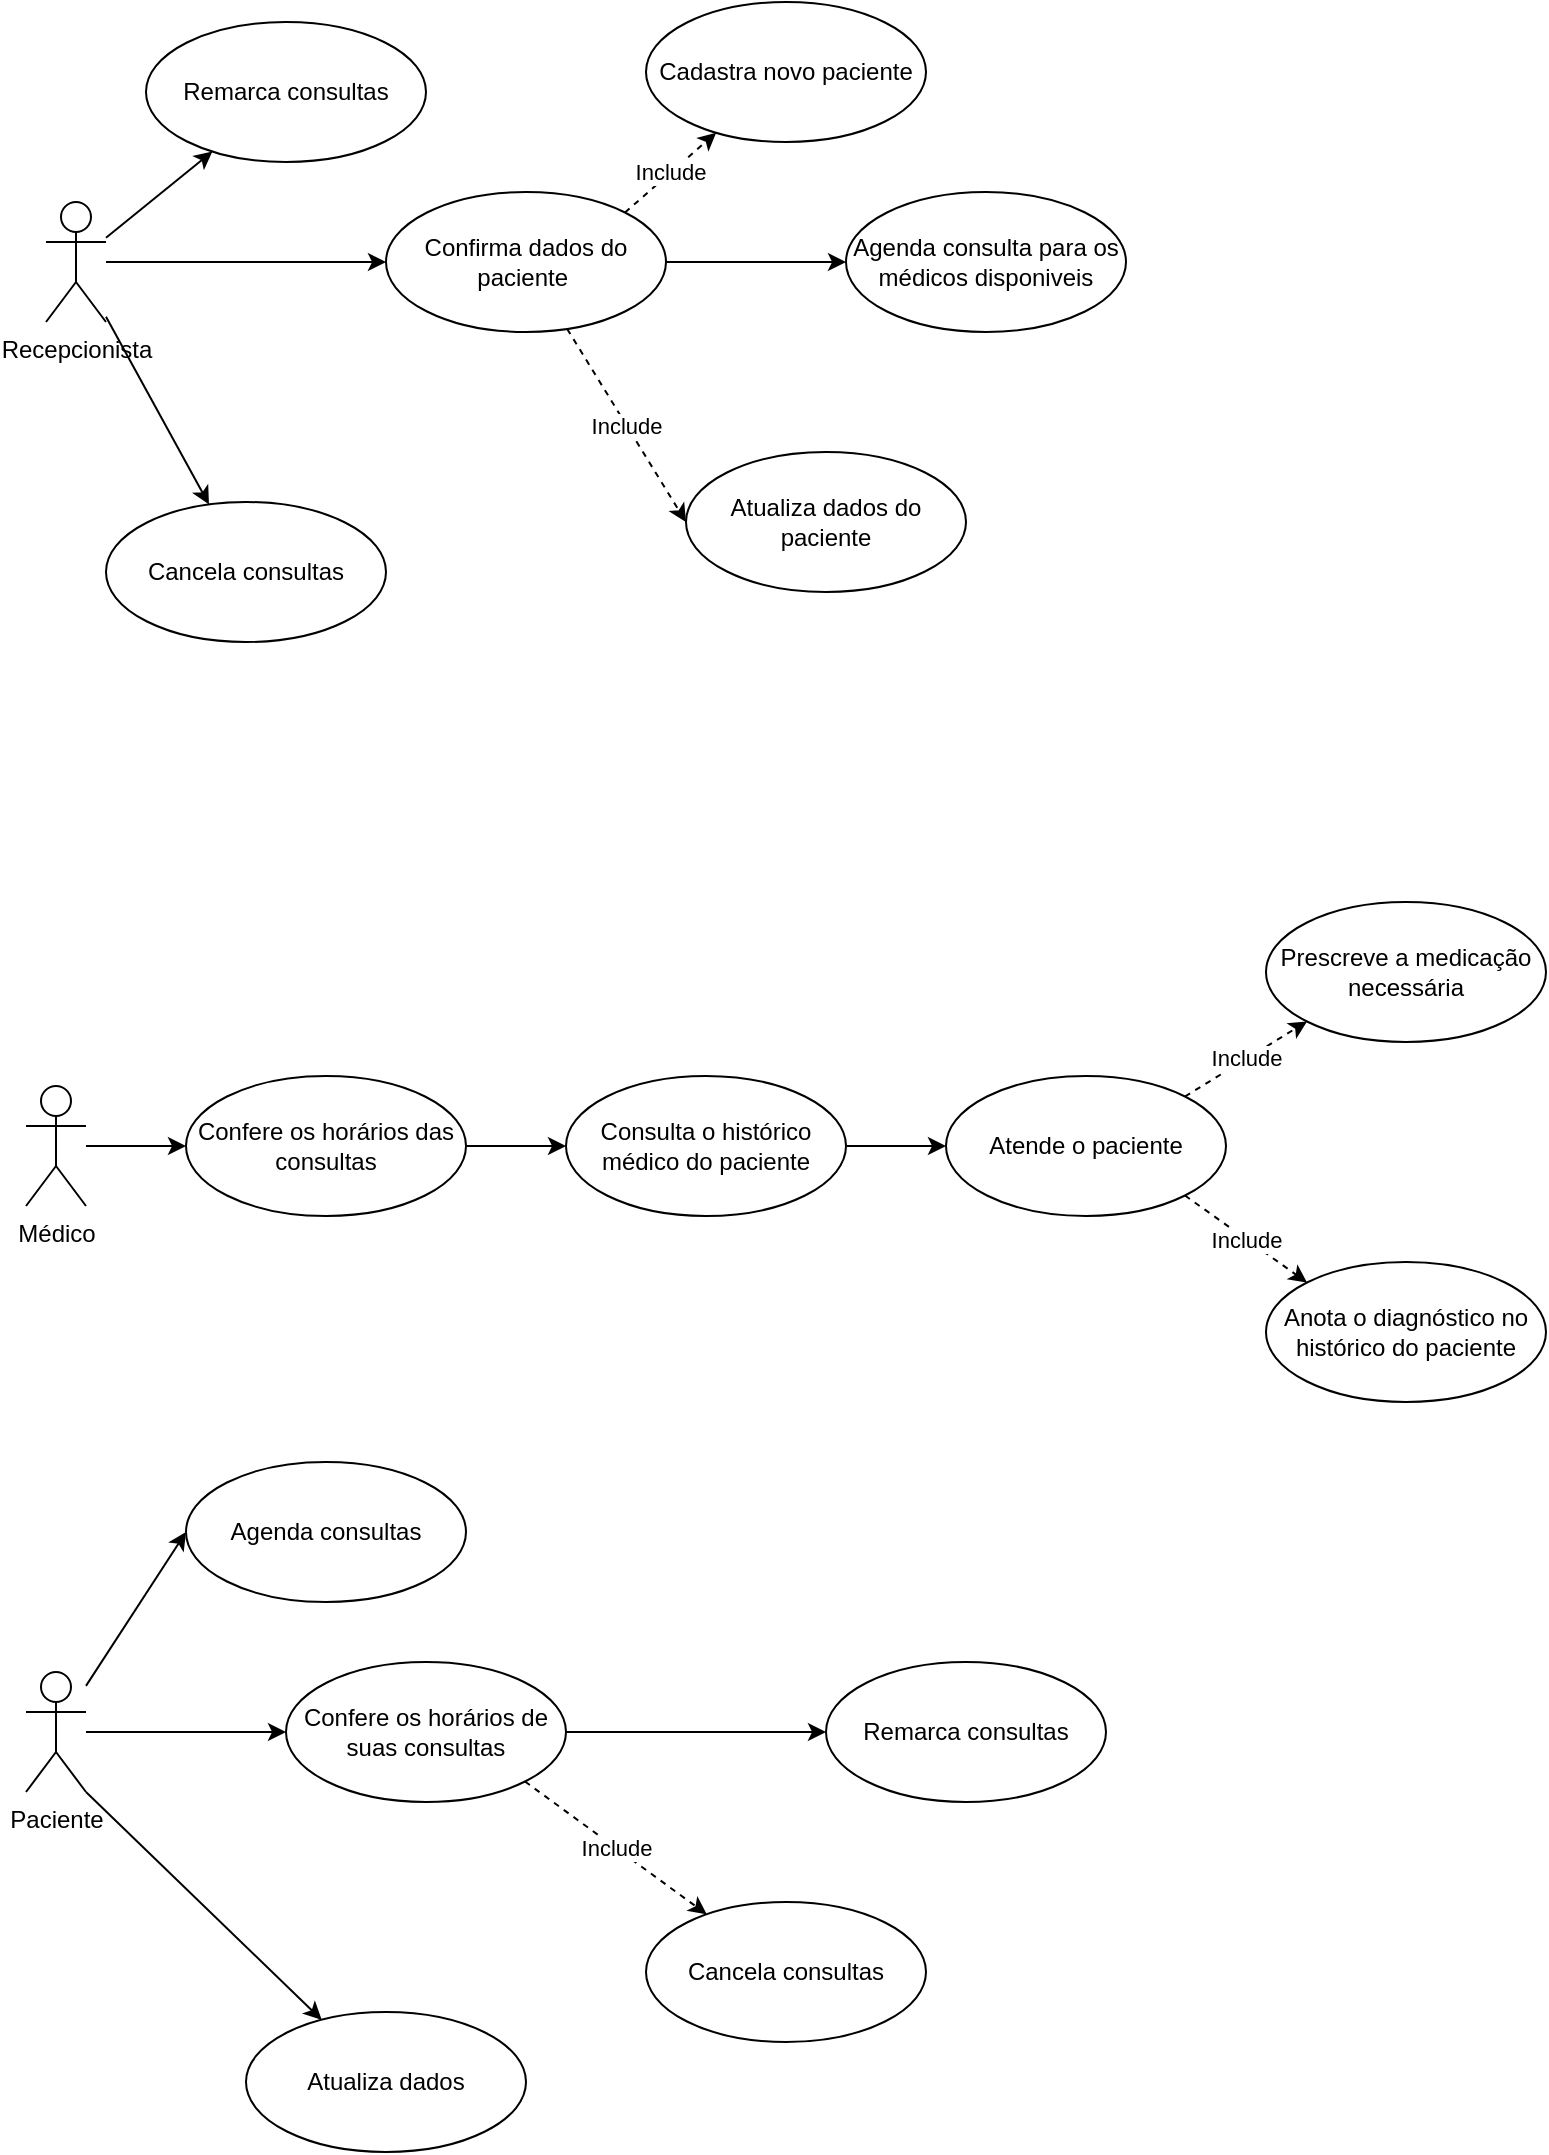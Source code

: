 <mxfile version="24.7.8">
  <diagram name="Página-1" id="2lK6G3VHY1DyKQgSDZ-6">
    <mxGraphModel dx="1393" dy="763" grid="1" gridSize="10" guides="1" tooltips="1" connect="1" arrows="1" fold="1" page="1" pageScale="1" pageWidth="827" pageHeight="1169" math="0" shadow="0">
      <root>
        <mxCell id="0" />
        <mxCell id="1" parent="0" />
        <mxCell id="L1ivaG15v3FqGNyGypL8-5" style="edgeStyle=orthogonalEdgeStyle;rounded=0;orthogonalLoop=1;jettySize=auto;html=1;entryX=0;entryY=0.5;entryDx=0;entryDy=0;" edge="1" parent="1" source="L1ivaG15v3FqGNyGypL8-1" target="L1ivaG15v3FqGNyGypL8-4">
          <mxGeometry relative="1" as="geometry">
            <mxPoint x="130" y="140" as="targetPoint" />
          </mxGeometry>
        </mxCell>
        <mxCell id="L1ivaG15v3FqGNyGypL8-26" style="rounded=0;orthogonalLoop=1;jettySize=auto;html=1;" edge="1" parent="1" source="L1ivaG15v3FqGNyGypL8-1" target="L1ivaG15v3FqGNyGypL8-27">
          <mxGeometry relative="1" as="geometry">
            <mxPoint x="160" y="295" as="targetPoint" />
          </mxGeometry>
        </mxCell>
        <mxCell id="L1ivaG15v3FqGNyGypL8-28" style="rounded=0;orthogonalLoop=1;jettySize=auto;html=1;" edge="1" parent="1" source="L1ivaG15v3FqGNyGypL8-1" target="L1ivaG15v3FqGNyGypL8-29">
          <mxGeometry relative="1" as="geometry">
            <mxPoint x="180" y="55" as="targetPoint" />
          </mxGeometry>
        </mxCell>
        <mxCell id="L1ivaG15v3FqGNyGypL8-1" value="Recepcionista" style="shape=umlActor;verticalLabelPosition=bottom;verticalAlign=top;html=1;outlineConnect=0;" vertex="1" parent="1">
          <mxGeometry x="60" y="110" width="30" height="60" as="geometry" />
        </mxCell>
        <mxCell id="L1ivaG15v3FqGNyGypL8-3" value="Agenda consulta para os médicos disponiveis" style="ellipse;whiteSpace=wrap;html=1;" vertex="1" parent="1">
          <mxGeometry x="460" y="105" width="140" height="70" as="geometry" />
        </mxCell>
        <mxCell id="L1ivaG15v3FqGNyGypL8-7" style="edgeStyle=orthogonalEdgeStyle;rounded=0;orthogonalLoop=1;jettySize=auto;html=1;entryX=0;entryY=0.5;entryDx=0;entryDy=0;" edge="1" parent="1" source="L1ivaG15v3FqGNyGypL8-4" target="L1ivaG15v3FqGNyGypL8-3">
          <mxGeometry relative="1" as="geometry" />
        </mxCell>
        <mxCell id="L1ivaG15v3FqGNyGypL8-24" value="Include" style="rounded=0;orthogonalLoop=1;jettySize=auto;html=1;entryX=0;entryY=0.5;entryDx=0;entryDy=0;dashed=1;" edge="1" parent="1" source="L1ivaG15v3FqGNyGypL8-4" target="L1ivaG15v3FqGNyGypL8-25">
          <mxGeometry relative="1" as="geometry">
            <mxPoint x="510" y="255" as="targetPoint" />
          </mxGeometry>
        </mxCell>
        <mxCell id="L1ivaG15v3FqGNyGypL8-30" value="Include" style="rounded=0;orthogonalLoop=1;jettySize=auto;html=1;exitX=1;exitY=0;exitDx=0;exitDy=0;dashed=1;" edge="1" parent="1" source="L1ivaG15v3FqGNyGypL8-4" target="L1ivaG15v3FqGNyGypL8-31">
          <mxGeometry relative="1" as="geometry">
            <mxPoint x="410" y="55" as="targetPoint" />
          </mxGeometry>
        </mxCell>
        <mxCell id="L1ivaG15v3FqGNyGypL8-4" value="Confirma dados do paciente&amp;nbsp;" style="ellipse;whiteSpace=wrap;html=1;" vertex="1" parent="1">
          <mxGeometry x="230" y="105" width="140" height="70" as="geometry" />
        </mxCell>
        <mxCell id="L1ivaG15v3FqGNyGypL8-19" style="edgeStyle=orthogonalEdgeStyle;rounded=0;orthogonalLoop=1;jettySize=auto;html=1;entryX=0;entryY=0.5;entryDx=0;entryDy=0;" edge="1" parent="1" source="L1ivaG15v3FqGNyGypL8-8" target="L1ivaG15v3FqGNyGypL8-11">
          <mxGeometry relative="1" as="geometry" />
        </mxCell>
        <mxCell id="L1ivaG15v3FqGNyGypL8-8" value="Médico" style="shape=umlActor;verticalLabelPosition=bottom;verticalAlign=top;html=1;" vertex="1" parent="1">
          <mxGeometry x="50" y="552" width="30" height="60" as="geometry" />
        </mxCell>
        <mxCell id="L1ivaG15v3FqGNyGypL8-20" style="edgeStyle=orthogonalEdgeStyle;rounded=0;orthogonalLoop=1;jettySize=auto;html=1;entryX=0;entryY=0.5;entryDx=0;entryDy=0;" edge="1" parent="1" source="L1ivaG15v3FqGNyGypL8-11" target="L1ivaG15v3FqGNyGypL8-12">
          <mxGeometry relative="1" as="geometry" />
        </mxCell>
        <mxCell id="L1ivaG15v3FqGNyGypL8-11" value="Confere os horários das consultas" style="ellipse;whiteSpace=wrap;html=1;" vertex="1" parent="1">
          <mxGeometry x="130" y="547" width="140" height="70" as="geometry" />
        </mxCell>
        <mxCell id="L1ivaG15v3FqGNyGypL8-21" style="edgeStyle=orthogonalEdgeStyle;rounded=0;orthogonalLoop=1;jettySize=auto;html=1;entryX=0;entryY=0.5;entryDx=0;entryDy=0;" edge="1" parent="1" source="L1ivaG15v3FqGNyGypL8-12" target="L1ivaG15v3FqGNyGypL8-13">
          <mxGeometry relative="1" as="geometry" />
        </mxCell>
        <mxCell id="L1ivaG15v3FqGNyGypL8-12" value="Consulta o histórico médico do paciente" style="ellipse;whiteSpace=wrap;html=1;" vertex="1" parent="1">
          <mxGeometry x="320" y="547" width="140" height="70" as="geometry" />
        </mxCell>
        <mxCell id="L1ivaG15v3FqGNyGypL8-17" value="Include" style="rounded=0;orthogonalLoop=1;jettySize=auto;html=1;exitX=1;exitY=1;exitDx=0;exitDy=0;entryX=0;entryY=0;entryDx=0;entryDy=0;dashed=1;" edge="1" parent="1" source="L1ivaG15v3FqGNyGypL8-13" target="L1ivaG15v3FqGNyGypL8-14">
          <mxGeometry relative="1" as="geometry" />
        </mxCell>
        <mxCell id="L1ivaG15v3FqGNyGypL8-18" value="Include" style="rounded=0;orthogonalLoop=1;jettySize=auto;html=1;exitX=1;exitY=0;exitDx=0;exitDy=0;entryX=0;entryY=1;entryDx=0;entryDy=0;dashed=1;" edge="1" parent="1" source="L1ivaG15v3FqGNyGypL8-13" target="L1ivaG15v3FqGNyGypL8-15">
          <mxGeometry relative="1" as="geometry" />
        </mxCell>
        <mxCell id="L1ivaG15v3FqGNyGypL8-13" value="Atende o paciente" style="ellipse;whiteSpace=wrap;html=1;" vertex="1" parent="1">
          <mxGeometry x="510" y="547" width="140" height="70" as="geometry" />
        </mxCell>
        <mxCell id="L1ivaG15v3FqGNyGypL8-14" value="Anota o diagnóstico no histórico do paciente" style="ellipse;whiteSpace=wrap;html=1;" vertex="1" parent="1">
          <mxGeometry x="670" y="640" width="140" height="70" as="geometry" />
        </mxCell>
        <mxCell id="L1ivaG15v3FqGNyGypL8-15" value="Prescreve a medicação necessária" style="ellipse;whiteSpace=wrap;html=1;" vertex="1" parent="1">
          <mxGeometry x="670" y="460" width="140" height="70" as="geometry" />
        </mxCell>
        <mxCell id="L1ivaG15v3FqGNyGypL8-25" value="Atualiza dados do paciente" style="ellipse;whiteSpace=wrap;html=1;" vertex="1" parent="1">
          <mxGeometry x="380" y="235" width="140" height="70" as="geometry" />
        </mxCell>
        <mxCell id="L1ivaG15v3FqGNyGypL8-27" value="Cancela consultas" style="ellipse;whiteSpace=wrap;html=1;" vertex="1" parent="1">
          <mxGeometry x="90" y="260" width="140" height="70" as="geometry" />
        </mxCell>
        <mxCell id="L1ivaG15v3FqGNyGypL8-29" value="Remarca consultas" style="ellipse;whiteSpace=wrap;html=1;" vertex="1" parent="1">
          <mxGeometry x="110" y="20" width="140" height="70" as="geometry" />
        </mxCell>
        <mxCell id="L1ivaG15v3FqGNyGypL8-31" value="Cadastra novo paciente" style="ellipse;whiteSpace=wrap;html=1;" vertex="1" parent="1">
          <mxGeometry x="360" y="10" width="140" height="70" as="geometry" />
        </mxCell>
        <mxCell id="L1ivaG15v3FqGNyGypL8-37" style="rounded=0;orthogonalLoop=1;jettySize=auto;html=1;entryX=0;entryY=0.5;entryDx=0;entryDy=0;" edge="1" parent="1" source="L1ivaG15v3FqGNyGypL8-32" target="L1ivaG15v3FqGNyGypL8-33">
          <mxGeometry relative="1" as="geometry" />
        </mxCell>
        <mxCell id="L1ivaG15v3FqGNyGypL8-38" style="rounded=0;orthogonalLoop=1;jettySize=auto;html=1;entryX=0;entryY=0.5;entryDx=0;entryDy=0;" edge="1" parent="1" source="L1ivaG15v3FqGNyGypL8-32" target="L1ivaG15v3FqGNyGypL8-34">
          <mxGeometry relative="1" as="geometry" />
        </mxCell>
        <mxCell id="L1ivaG15v3FqGNyGypL8-42" style="rounded=0;orthogonalLoop=1;jettySize=auto;html=1;exitX=1;exitY=1;exitDx=0;exitDy=0;exitPerimeter=0;" edge="1" parent="1" source="L1ivaG15v3FqGNyGypL8-32" target="L1ivaG15v3FqGNyGypL8-43">
          <mxGeometry relative="1" as="geometry">
            <mxPoint x="230" y="1050" as="targetPoint" />
          </mxGeometry>
        </mxCell>
        <mxCell id="L1ivaG15v3FqGNyGypL8-32" value="Paciente" style="shape=umlActor;verticalLabelPosition=bottom;verticalAlign=top;html=1;" vertex="1" parent="1">
          <mxGeometry x="50" y="845" width="30" height="60" as="geometry" />
        </mxCell>
        <mxCell id="L1ivaG15v3FqGNyGypL8-39" style="rounded=0;orthogonalLoop=1;jettySize=auto;html=1;exitX=1;exitY=0.5;exitDx=0;exitDy=0;entryX=0;entryY=0.5;entryDx=0;entryDy=0;" edge="1" parent="1" source="L1ivaG15v3FqGNyGypL8-33" target="L1ivaG15v3FqGNyGypL8-36">
          <mxGeometry relative="1" as="geometry" />
        </mxCell>
        <mxCell id="L1ivaG15v3FqGNyGypL8-40" value="Include" style="rounded=0;orthogonalLoop=1;jettySize=auto;html=1;exitX=1;exitY=1;exitDx=0;exitDy=0;dashed=1;" edge="1" parent="1" source="L1ivaG15v3FqGNyGypL8-33" target="L1ivaG15v3FqGNyGypL8-41">
          <mxGeometry relative="1" as="geometry">
            <mxPoint x="360" y="1000" as="targetPoint" />
          </mxGeometry>
        </mxCell>
        <mxCell id="L1ivaG15v3FqGNyGypL8-33" value="Confere os horários de suas consultas" style="ellipse;whiteSpace=wrap;html=1;" vertex="1" parent="1">
          <mxGeometry x="180" y="840" width="140" height="70" as="geometry" />
        </mxCell>
        <mxCell id="L1ivaG15v3FqGNyGypL8-34" value="Agenda consultas" style="ellipse;whiteSpace=wrap;html=1;" vertex="1" parent="1">
          <mxGeometry x="130" y="740" width="140" height="70" as="geometry" />
        </mxCell>
        <mxCell id="L1ivaG15v3FqGNyGypL8-36" value="Remarca consultas" style="ellipse;whiteSpace=wrap;html=1;" vertex="1" parent="1">
          <mxGeometry x="450" y="840" width="140" height="70" as="geometry" />
        </mxCell>
        <mxCell id="L1ivaG15v3FqGNyGypL8-41" value="Cancela consultas" style="ellipse;whiteSpace=wrap;html=1;" vertex="1" parent="1">
          <mxGeometry x="360" y="960" width="140" height="70" as="geometry" />
        </mxCell>
        <mxCell id="L1ivaG15v3FqGNyGypL8-43" value="Atualiza dados" style="ellipse;whiteSpace=wrap;html=1;" vertex="1" parent="1">
          <mxGeometry x="160" y="1015" width="140" height="70" as="geometry" />
        </mxCell>
      </root>
    </mxGraphModel>
  </diagram>
</mxfile>
